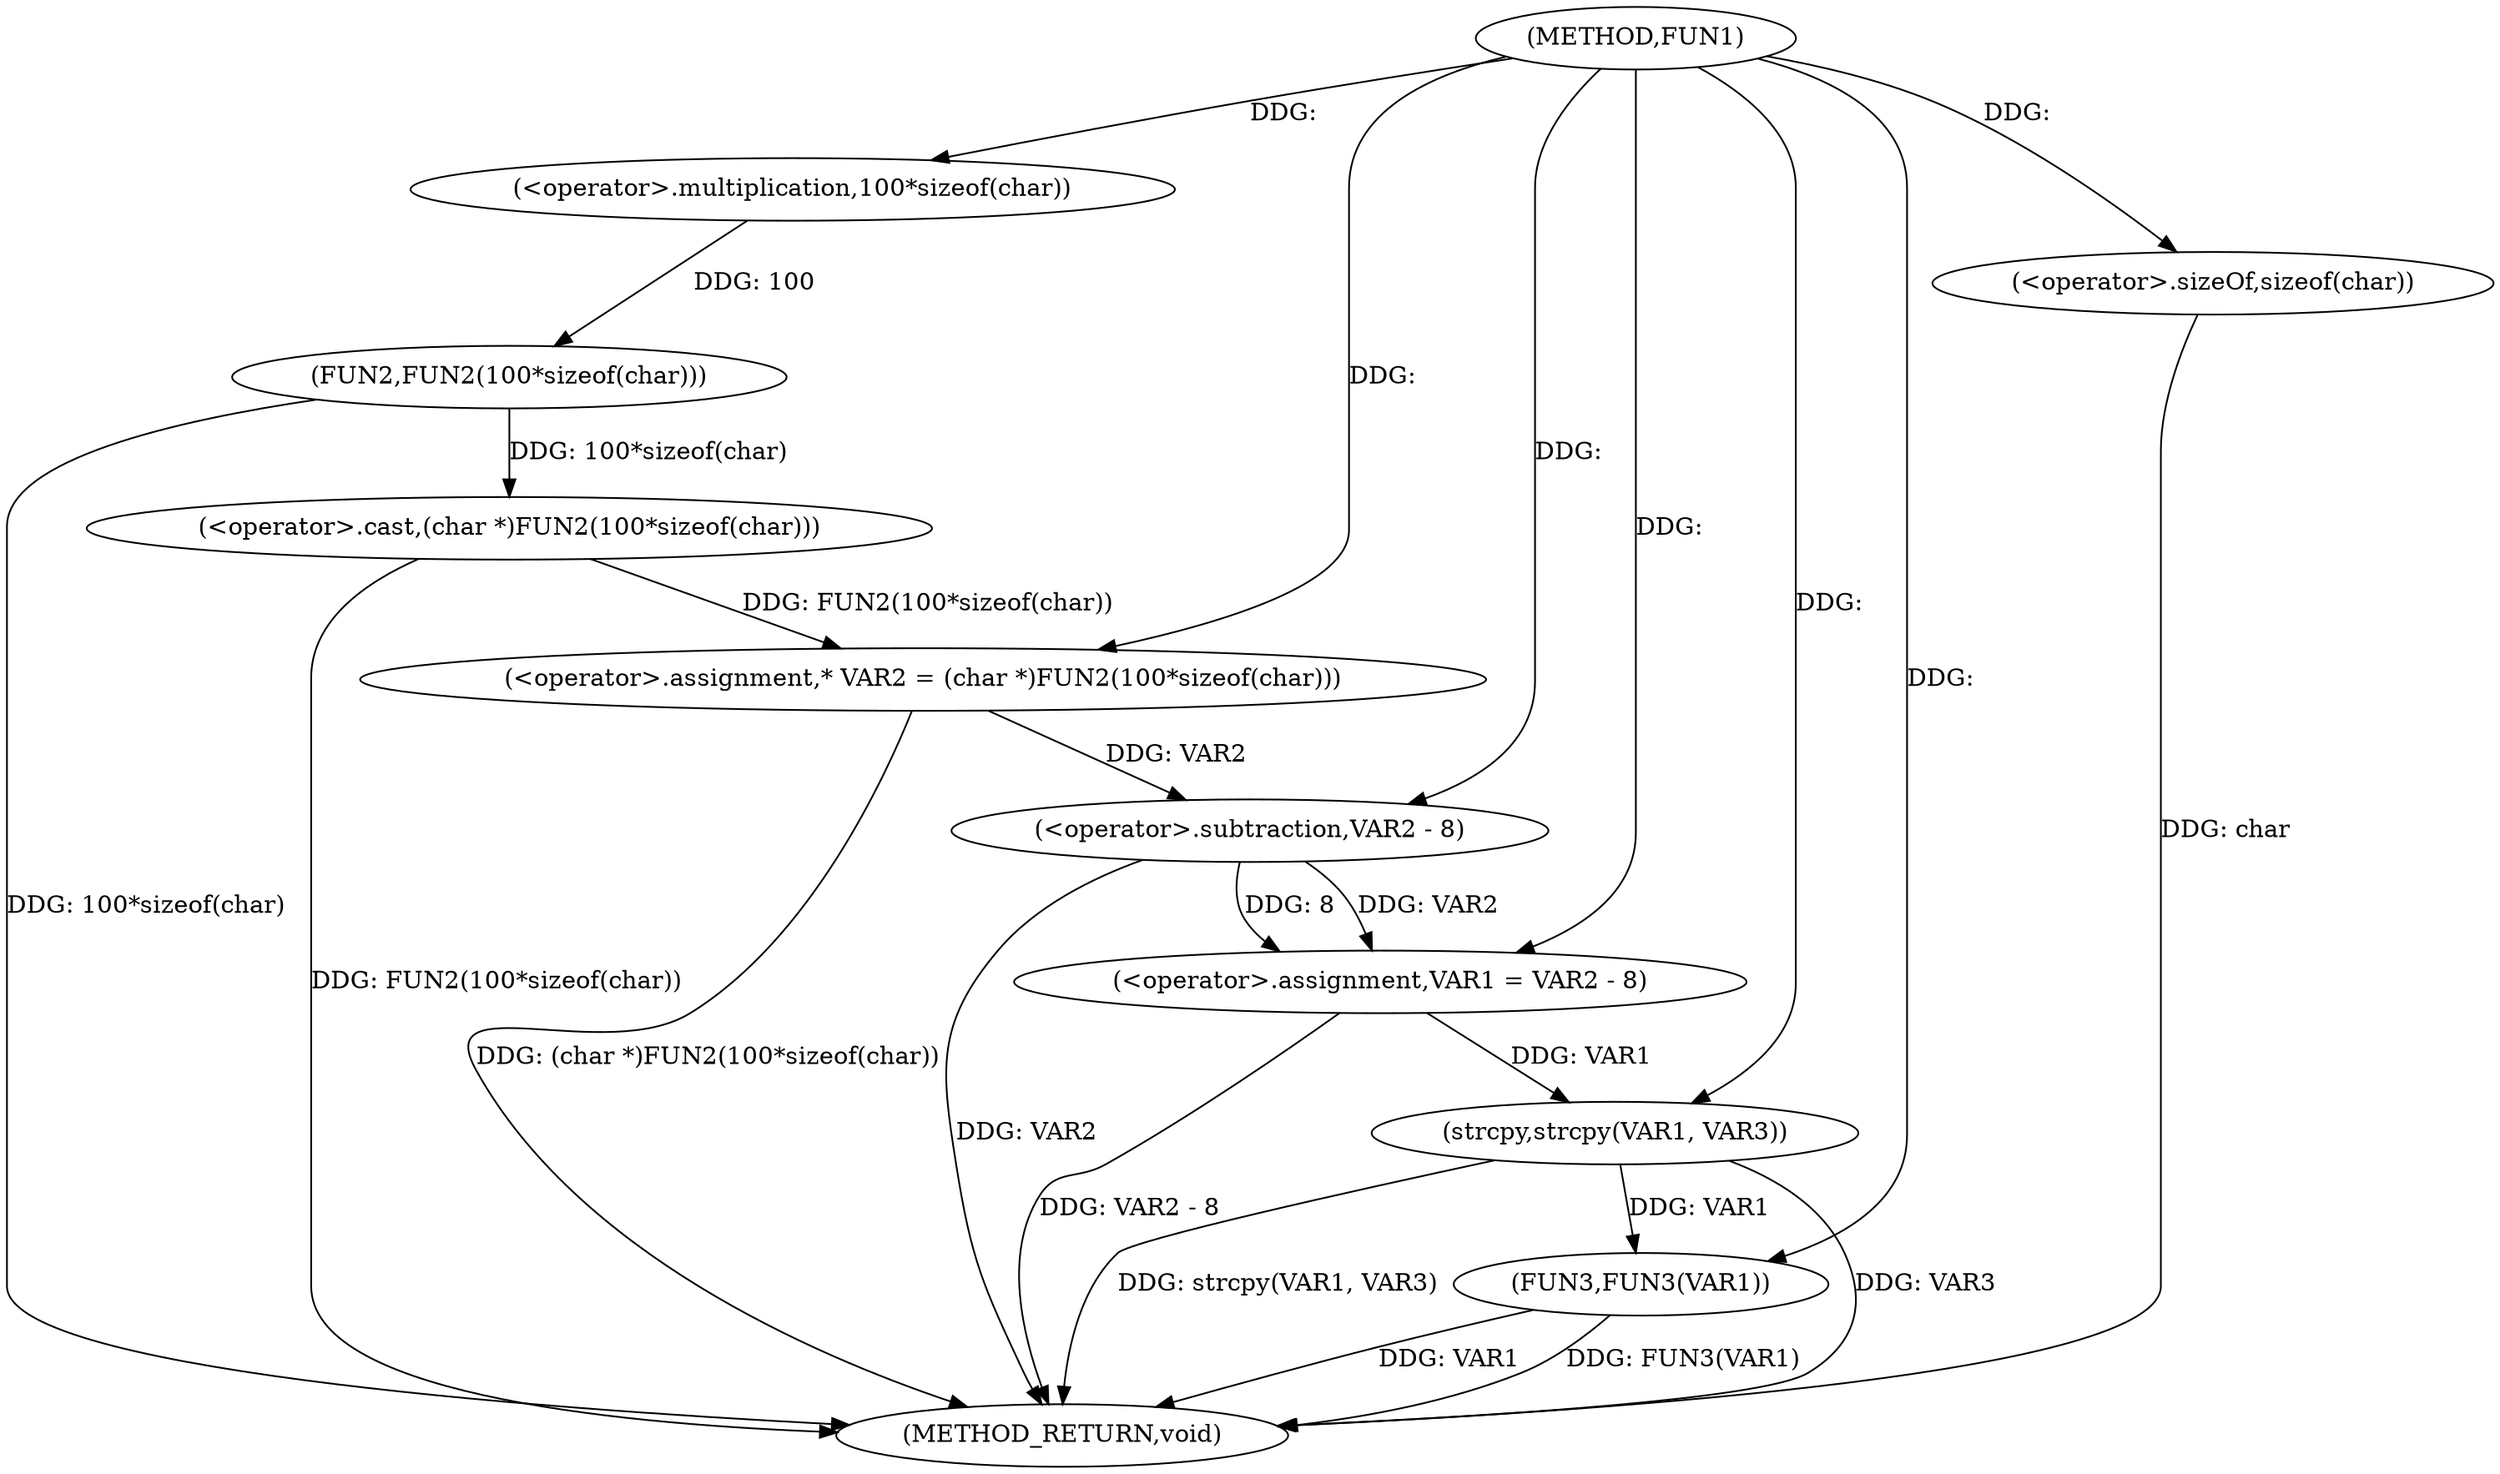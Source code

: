 digraph FUN1 {  
"1000100" [label = "(METHOD,FUN1)" ]
"1000127" [label = "(METHOD_RETURN,void)" ]
"1000104" [label = "(<operator>.assignment,* VAR2 = (char *)FUN2(100*sizeof(char)))" ]
"1000106" [label = "(<operator>.cast,(char *)FUN2(100*sizeof(char)))" ]
"1000108" [label = "(FUN2,FUN2(100*sizeof(char)))" ]
"1000109" [label = "(<operator>.multiplication,100*sizeof(char))" ]
"1000111" [label = "(<operator>.sizeOf,sizeof(char))" ]
"1000115" [label = "(<operator>.assignment,VAR1 = VAR2 - 8)" ]
"1000117" [label = "(<operator>.subtraction,VAR2 - 8)" ]
"1000122" [label = "(strcpy,strcpy(VAR1, VAR3))" ]
"1000125" [label = "(FUN3,FUN3(VAR1))" ]
  "1000115" -> "1000127"  [ label = "DDG: VAR2 - 8"] 
  "1000125" -> "1000127"  [ label = "DDG: VAR1"] 
  "1000125" -> "1000127"  [ label = "DDG: FUN3(VAR1)"] 
  "1000106" -> "1000127"  [ label = "DDG: FUN2(100*sizeof(char))"] 
  "1000117" -> "1000127"  [ label = "DDG: VAR2"] 
  "1000111" -> "1000127"  [ label = "DDG: char"] 
  "1000122" -> "1000127"  [ label = "DDG: strcpy(VAR1, VAR3)"] 
  "1000122" -> "1000127"  [ label = "DDG: VAR3"] 
  "1000104" -> "1000127"  [ label = "DDG: (char *)FUN2(100*sizeof(char))"] 
  "1000108" -> "1000127"  [ label = "DDG: 100*sizeof(char)"] 
  "1000106" -> "1000104"  [ label = "DDG: FUN2(100*sizeof(char))"] 
  "1000100" -> "1000104"  [ label = "DDG: "] 
  "1000108" -> "1000106"  [ label = "DDG: 100*sizeof(char)"] 
  "1000109" -> "1000108"  [ label = "DDG: 100"] 
  "1000100" -> "1000109"  [ label = "DDG: "] 
  "1000100" -> "1000111"  [ label = "DDG: "] 
  "1000117" -> "1000115"  [ label = "DDG: VAR2"] 
  "1000117" -> "1000115"  [ label = "DDG: 8"] 
  "1000100" -> "1000115"  [ label = "DDG: "] 
  "1000104" -> "1000117"  [ label = "DDG: VAR2"] 
  "1000100" -> "1000117"  [ label = "DDG: "] 
  "1000115" -> "1000122"  [ label = "DDG: VAR1"] 
  "1000100" -> "1000122"  [ label = "DDG: "] 
  "1000122" -> "1000125"  [ label = "DDG: VAR1"] 
  "1000100" -> "1000125"  [ label = "DDG: "] 
}
